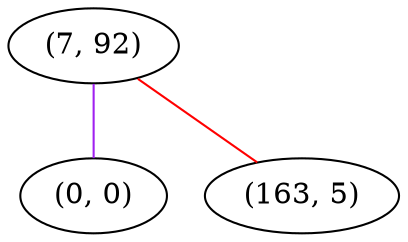 graph "" {
"(7, 92)";
"(0, 0)";
"(163, 5)";
"(7, 92)" -- "(0, 0)"  [color=purple, key=0, weight=4];
"(7, 92)" -- "(163, 5)"  [color=red, key=0, weight=1];
}

